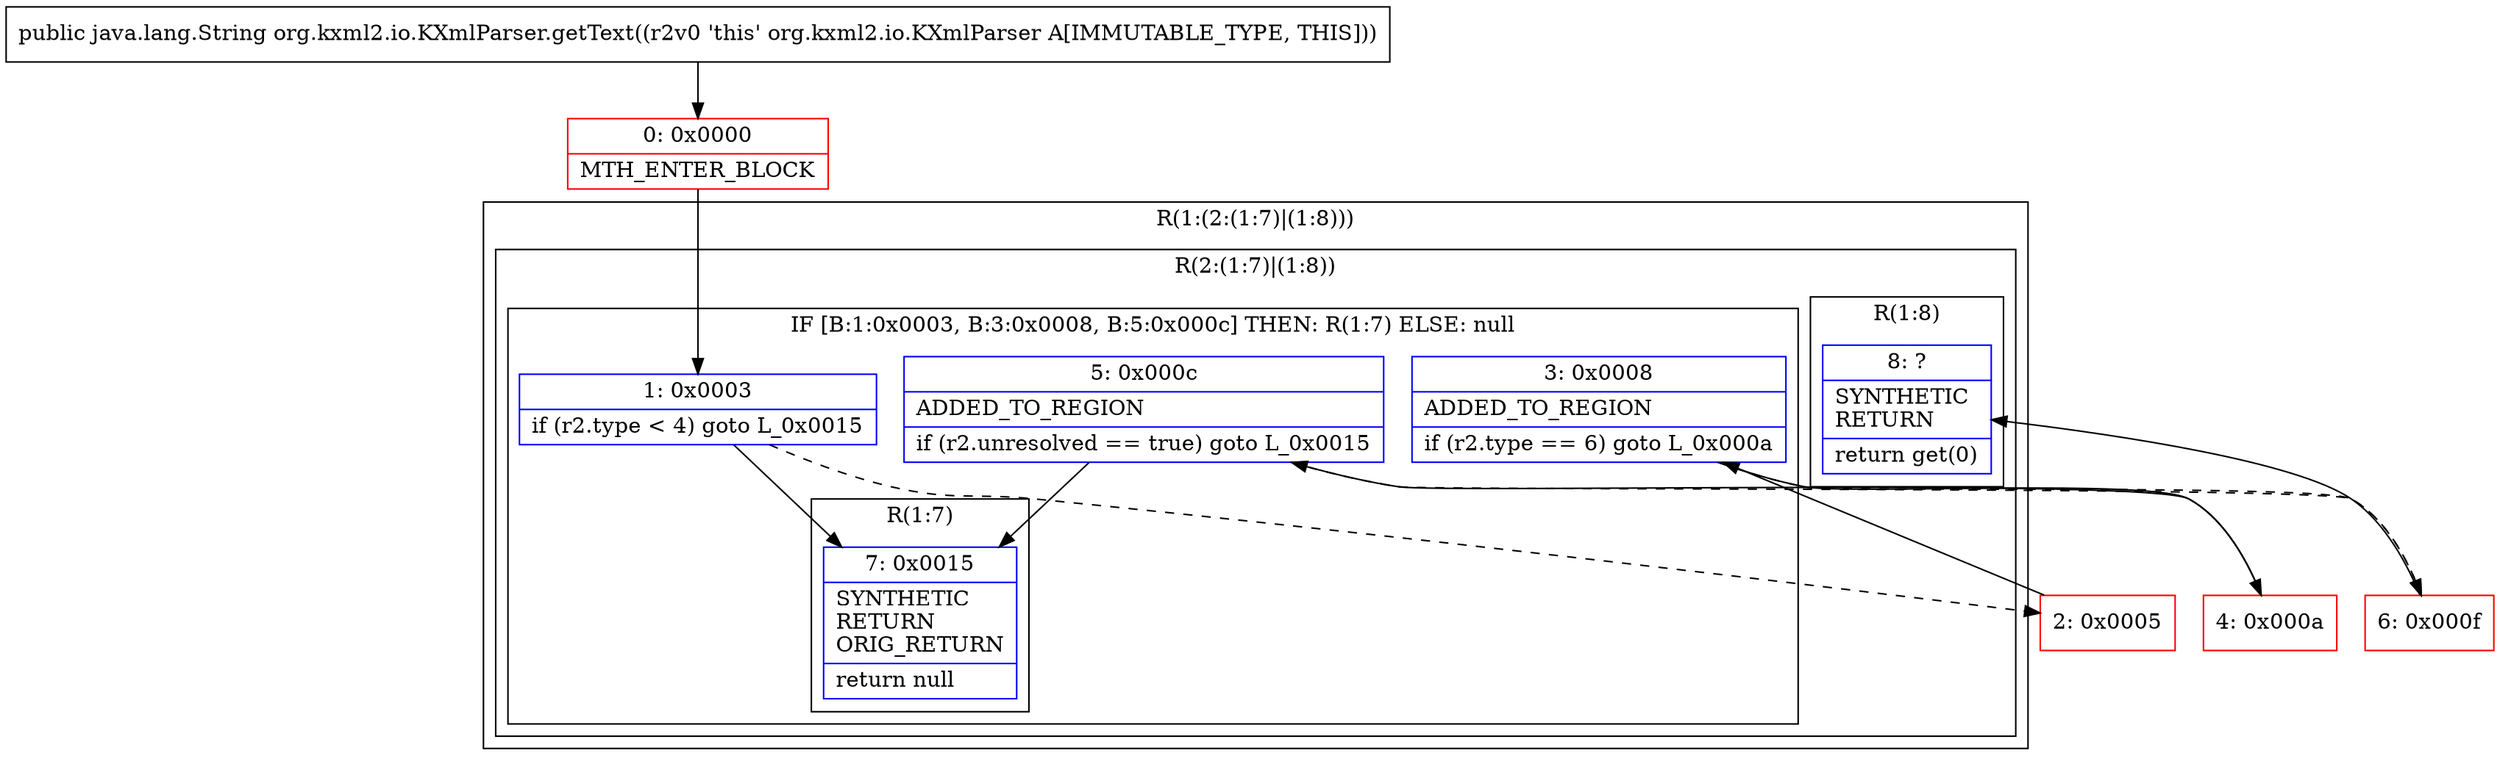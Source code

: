 digraph "CFG fororg.kxml2.io.KXmlParser.getText()Ljava\/lang\/String;" {
subgraph cluster_Region_894191896 {
label = "R(1:(2:(1:7)|(1:8)))";
node [shape=record,color=blue];
subgraph cluster_Region_1346886238 {
label = "R(2:(1:7)|(1:8))";
node [shape=record,color=blue];
subgraph cluster_IfRegion_1679314952 {
label = "IF [B:1:0x0003, B:3:0x0008, B:5:0x000c] THEN: R(1:7) ELSE: null";
node [shape=record,color=blue];
Node_1 [shape=record,label="{1\:\ 0x0003|if (r2.type \< 4) goto L_0x0015\l}"];
Node_3 [shape=record,label="{3\:\ 0x0008|ADDED_TO_REGION\l|if (r2.type == 6) goto L_0x000a\l}"];
Node_5 [shape=record,label="{5\:\ 0x000c|ADDED_TO_REGION\l|if (r2.unresolved == true) goto L_0x0015\l}"];
subgraph cluster_Region_1177670576 {
label = "R(1:7)";
node [shape=record,color=blue];
Node_7 [shape=record,label="{7\:\ 0x0015|SYNTHETIC\lRETURN\lORIG_RETURN\l|return null\l}"];
}
}
subgraph cluster_Region_300046055 {
label = "R(1:8)";
node [shape=record,color=blue];
Node_8 [shape=record,label="{8\:\ ?|SYNTHETIC\lRETURN\l|return get(0)\l}"];
}
}
}
Node_0 [shape=record,color=red,label="{0\:\ 0x0000|MTH_ENTER_BLOCK\l}"];
Node_2 [shape=record,color=red,label="{2\:\ 0x0005}"];
Node_4 [shape=record,color=red,label="{4\:\ 0x000a}"];
Node_6 [shape=record,color=red,label="{6\:\ 0x000f}"];
MethodNode[shape=record,label="{public java.lang.String org.kxml2.io.KXmlParser.getText((r2v0 'this' org.kxml2.io.KXmlParser A[IMMUTABLE_TYPE, THIS])) }"];
MethodNode -> Node_0;
Node_1 -> Node_2[style=dashed];
Node_1 -> Node_7;
Node_3 -> Node_4;
Node_3 -> Node_6[style=dashed];
Node_5 -> Node_6[style=dashed];
Node_5 -> Node_7;
Node_0 -> Node_1;
Node_2 -> Node_3;
Node_4 -> Node_5;
Node_6 -> Node_8;
}

